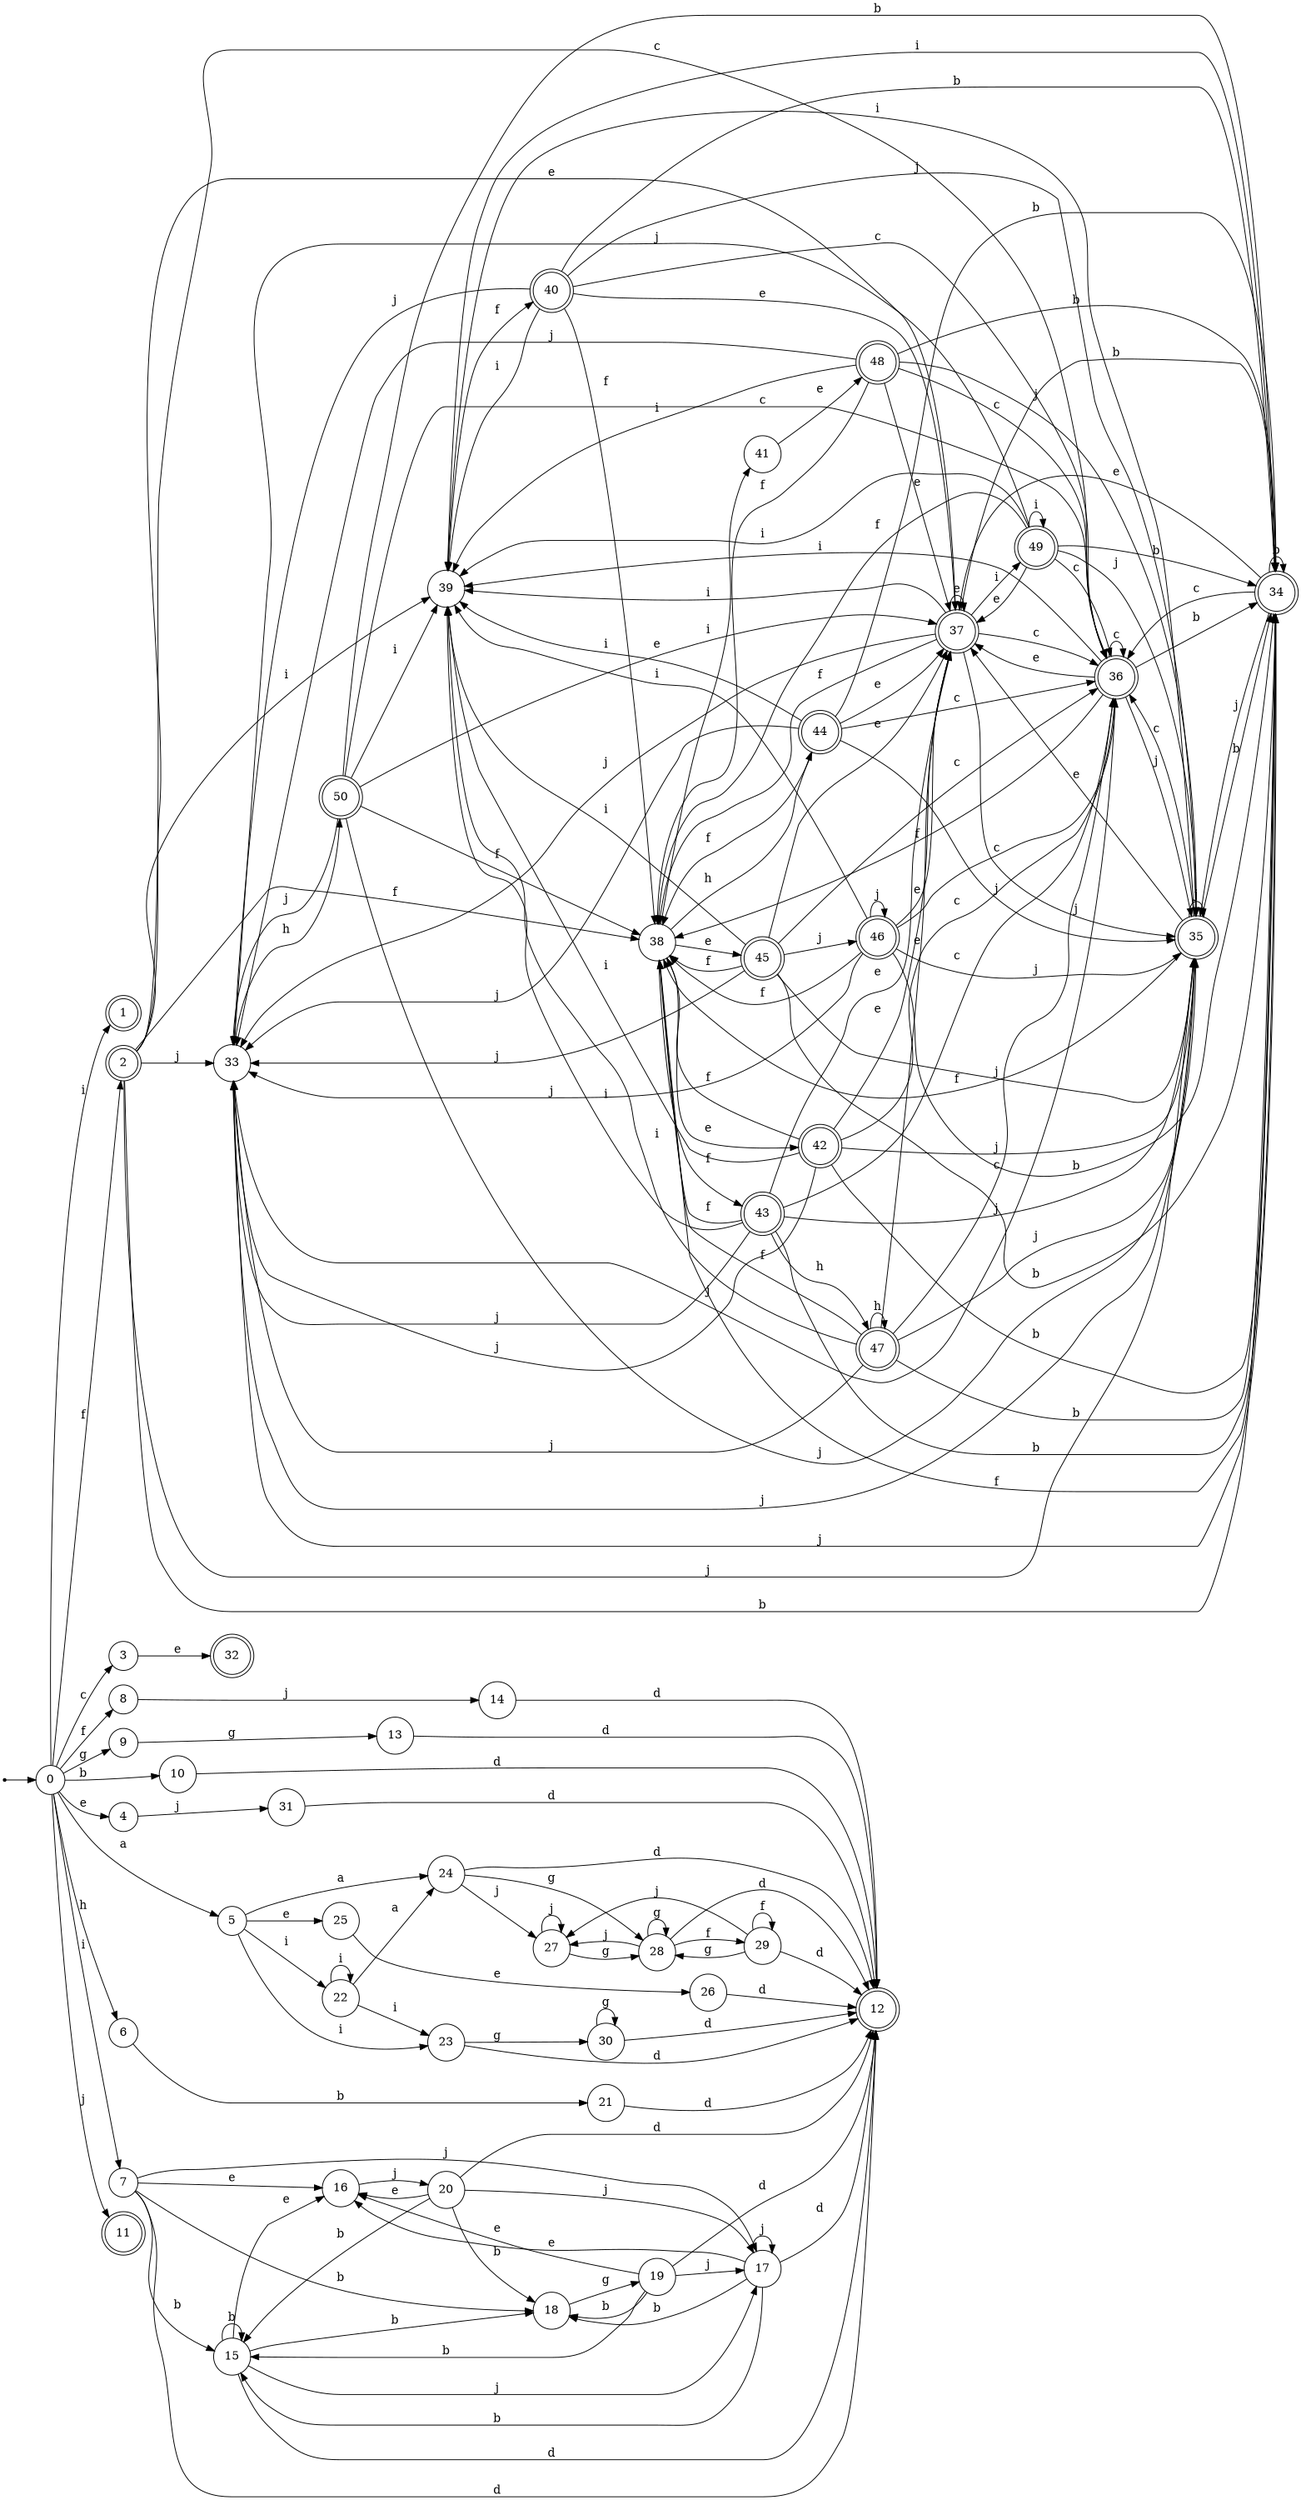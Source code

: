 digraph finite_state_machine {
rankdir=LR;
size="20,20";
node [shape = point]; "dummy0"
node [shape = circle]; "0";
"dummy0" -> "0";
node [shape = doublecircle]; "1";node [shape = doublecircle]; "2";node [shape = circle]; "3";
node [shape = circle]; "4";
node [shape = circle]; "5";
node [shape = circle]; "6";
node [shape = circle]; "7";
node [shape = circle]; "8";
node [shape = circle]; "9";
node [shape = circle]; "10";
node [shape = doublecircle]; "11";node [shape = doublecircle]; "12";node [shape = circle]; "13";
node [shape = circle]; "14";
node [shape = circle]; "15";
node [shape = circle]; "16";
node [shape = circle]; "17";
node [shape = circle]; "18";
node [shape = circle]; "19";
node [shape = circle]; "20";
node [shape = circle]; "21";
node [shape = circle]; "22";
node [shape = circle]; "23";
node [shape = circle]; "24";
node [shape = circle]; "25";
node [shape = circle]; "26";
node [shape = circle]; "27";
node [shape = circle]; "28";
node [shape = circle]; "29";
node [shape = circle]; "30";
node [shape = circle]; "31";
node [shape = doublecircle]; "32";node [shape = circle]; "33";
node [shape = doublecircle]; "34";node [shape = doublecircle]; "35";node [shape = doublecircle]; "36";node [shape = doublecircle]; "37";node [shape = circle]; "38";
node [shape = circle]; "39";
node [shape = doublecircle]; "40";node [shape = circle]; "41";
node [shape = doublecircle]; "42";node [shape = doublecircle]; "43";node [shape = doublecircle]; "44";node [shape = doublecircle]; "45";node [shape = doublecircle]; "46";node [shape = doublecircle]; "47";node [shape = doublecircle]; "48";node [shape = doublecircle]; "49";node [shape = doublecircle]; "50";"0" -> "1" [label = "i"];
 "0" -> "7" [label = "i"];
 "0" -> "8" [label = "f"];
 "0" -> "2" [label = "f"];
 "0" -> "3" [label = "c"];
 "0" -> "4" [label = "e"];
 "0" -> "5" [label = "a"];
 "0" -> "6" [label = "h"];
 "0" -> "9" [label = "g"];
 "0" -> "10" [label = "b"];
 "0" -> "11" [label = "j"];
 "10" -> "12" [label = "d"];
 "9" -> "13" [label = "g"];
 "13" -> "12" [label = "d"];
 "8" -> "14" [label = "j"];
 "14" -> "12" [label = "d"];
 "7" -> "18" [label = "b"];
 "7" -> "15" [label = "b"];
 "7" -> "16" [label = "e"];
 "7" -> "17" [label = "j"];
 "7" -> "12" [label = "d"];
 "18" -> "19" [label = "g"];
 "19" -> "18" [label = "b"];
 "19" -> "15" [label = "b"];
 "19" -> "16" [label = "e"];
 "19" -> "17" [label = "j"];
 "19" -> "12" [label = "d"];
 "17" -> "17" [label = "j"];
 "17" -> "18" [label = "b"];
 "17" -> "15" [label = "b"];
 "17" -> "16" [label = "e"];
 "17" -> "12" [label = "d"];
 "16" -> "20" [label = "j"];
 "20" -> "16" [label = "e"];
 "20" -> "18" [label = "b"];
 "20" -> "15" [label = "b"];
 "20" -> "17" [label = "j"];
 "20" -> "12" [label = "d"];
 "15" -> "18" [label = "b"];
 "15" -> "15" [label = "b"];
 "15" -> "16" [label = "e"];
 "15" -> "17" [label = "j"];
 "15" -> "12" [label = "d"];
 "6" -> "21" [label = "b"];
 "21" -> "12" [label = "d"];
 "5" -> "22" [label = "i"];
 "5" -> "23" [label = "i"];
 "5" -> "24" [label = "a"];
 "5" -> "25" [label = "e"];
 "25" -> "26" [label = "e"];
 "26" -> "12" [label = "d"];
 "24" -> "27" [label = "j"];
 "24" -> "28" [label = "g"];
 "24" -> "12" [label = "d"];
 "28" -> "28" [label = "g"];
 "28" -> "27" [label = "j"];
 "28" -> "29" [label = "f"];
 "28" -> "12" [label = "d"];
 "29" -> "29" [label = "f"];
 "29" -> "27" [label = "j"];
 "29" -> "28" [label = "g"];
 "29" -> "12" [label = "d"];
 "27" -> "27" [label = "j"];
 "27" -> "28" [label = "g"];
 "23" -> "30" [label = "g"];
 "23" -> "12" [label = "d"];
 "30" -> "30" [label = "g"];
 "30" -> "12" [label = "d"];
 "22" -> "22" [label = "i"];
 "22" -> "23" [label = "i"];
 "22" -> "24" [label = "a"];
 "4" -> "31" [label = "j"];
 "31" -> "12" [label = "d"];
 "3" -> "32" [label = "e"];
 "2" -> "33" [label = "j"];
 "2" -> "35" [label = "j"];
 "2" -> "34" [label = "b"];
 "2" -> "36" [label = "c"];
 "2" -> "37" [label = "e"];
 "2" -> "38" [label = "f"];
 "2" -> "39" [label = "i"];
 "39" -> "40" [label = "f"];
 "40" -> "39" [label = "i"];
 "40" -> "33" [label = "j"];
 "40" -> "35" [label = "j"];
 "40" -> "34" [label = "b"];
 "40" -> "36" [label = "c"];
 "40" -> "37" [label = "e"];
 "40" -> "38" [label = "f"];
 "38" -> "41" [label = "i"];
 "38" -> "42" [label = "e"];
 "38" -> "45" [label = "e"];
 "38" -> "43" [label = "f"];
 "38" -> "44" [label = "h"];
 "45" -> "33" [label = "j"];
 "45" -> "35" [label = "j"];
 "45" -> "46" [label = "j"];
 "45" -> "38" [label = "f"];
 "45" -> "34" [label = "b"];
 "45" -> "36" [label = "c"];
 "45" -> "37" [label = "e"];
 "45" -> "39" [label = "i"];
 "46" -> "33" [label = "j"];
 "46" -> "35" [label = "j"];
 "46" -> "46" [label = "j"];
 "46" -> "38" [label = "f"];
 "46" -> "34" [label = "b"];
 "46" -> "36" [label = "c"];
 "46" -> "37" [label = "e"];
 "46" -> "39" [label = "i"];
 "44" -> "38" [label = "f"];
 "44" -> "33" [label = "j"];
 "44" -> "35" [label = "j"];
 "44" -> "34" [label = "b"];
 "44" -> "36" [label = "c"];
 "44" -> "37" [label = "e"];
 "44" -> "39" [label = "i"];
 "43" -> "47" [label = "h"];
 "43" -> "38" [label = "f"];
 "43" -> "33" [label = "j"];
 "43" -> "35" [label = "j"];
 "43" -> "34" [label = "b"];
 "43" -> "36" [label = "c"];
 "43" -> "37" [label = "e"];
 "43" -> "39" [label = "i"];
 "47" -> "47" [label = "h"];
 "47" -> "38" [label = "f"];
 "47" -> "33" [label = "j"];
 "47" -> "35" [label = "j"];
 "47" -> "34" [label = "b"];
 "47" -> "36" [label = "c"];
 "47" -> "37" [label = "e"];
 "47" -> "39" [label = "i"];
 "42" -> "38" [label = "f"];
 "42" -> "33" [label = "j"];
 "42" -> "35" [label = "j"];
 "42" -> "34" [label = "b"];
 "42" -> "36" [label = "c"];
 "42" -> "37" [label = "e"];
 "42" -> "39" [label = "i"];
 "41" -> "48" [label = "e"];
 "48" -> "38" [label = "f"];
 "48" -> "33" [label = "j"];
 "48" -> "35" [label = "j"];
 "48" -> "34" [label = "b"];
 "48" -> "36" [label = "c"];
 "48" -> "37" [label = "e"];
 "48" -> "39" [label = "i"];
 "37" -> "37" [label = "e"];
 "37" -> "49" [label = "i"];
 "37" -> "39" [label = "i"];
 "37" -> "33" [label = "j"];
 "37" -> "35" [label = "j"];
 "37" -> "34" [label = "b"];
 "37" -> "36" [label = "c"];
 "37" -> "38" [label = "f"];
 "49" -> "49" [label = "i"];
 "49" -> "39" [label = "i"];
 "49" -> "37" [label = "e"];
 "49" -> "33" [label = "j"];
 "49" -> "35" [label = "j"];
 "49" -> "34" [label = "b"];
 "49" -> "36" [label = "c"];
 "49" -> "38" [label = "f"];
 "36" -> "36" [label = "c"];
 "36" -> "33" [label = "j"];
 "36" -> "35" [label = "j"];
 "36" -> "34" [label = "b"];
 "36" -> "37" [label = "e"];
 "36" -> "38" [label = "f"];
 "36" -> "39" [label = "i"];
 "35" -> "33" [label = "j"];
 "35" -> "35" [label = "j"];
 "35" -> "34" [label = "b"];
 "35" -> "36" [label = "c"];
 "35" -> "37" [label = "e"];
 "35" -> "38" [label = "f"];
 "35" -> "39" [label = "i"];
 "34" -> "34" [label = "b"];
 "34" -> "33" [label = "j"];
 "34" -> "35" [label = "j"];
 "34" -> "36" [label = "c"];
 "34" -> "37" [label = "e"];
 "34" -> "38" [label = "f"];
 "34" -> "39" [label = "i"];
 "33" -> "50" [label = "h"];
 "50" -> "33" [label = "j"];
 "50" -> "35" [label = "j"];
 "50" -> "34" [label = "b"];
 "50" -> "36" [label = "c"];
 "50" -> "37" [label = "e"];
 "50" -> "38" [label = "f"];
 "50" -> "39" [label = "i"];
 }
